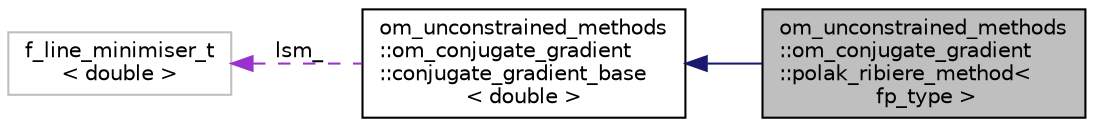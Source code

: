 digraph "om_unconstrained_methods::om_conjugate_gradient::polak_ribiere_method&lt; fp_type &gt;"
{
 // LATEX_PDF_SIZE
  edge [fontname="Helvetica",fontsize="10",labelfontname="Helvetica",labelfontsize="10"];
  node [fontname="Helvetica",fontsize="10",shape=record];
  rankdir="LR";
  Node1 [label="om_unconstrained_methods\l::om_conjugate_gradient\l::polak_ribiere_method\<\l fp_type \>",height=0.2,width=0.4,color="black", fillcolor="grey75", style="filled", fontcolor="black",tooltip="Polak-Ribiere method object."];
  Node2 -> Node1 [dir="back",color="midnightblue",fontsize="10",style="solid"];
  Node2 [label="om_unconstrained_methods\l::om_conjugate_gradient\l::conjugate_gradient_base\l\< double \>",height=0.2,width=0.4,color="black", fillcolor="white", style="filled",URL="$classom__unconstrained__methods_1_1om__conjugate__gradient_1_1conjugate__gradient__base.html",tooltip=" "];
  Node3 -> Node2 [dir="back",color="darkorchid3",fontsize="10",style="dashed",label=" lsm_" ];
  Node3 [label="f_line_minimiser_t\l\< double \>",height=0.2,width=0.4,color="grey75", fillcolor="white", style="filled",tooltip=" "];
}
